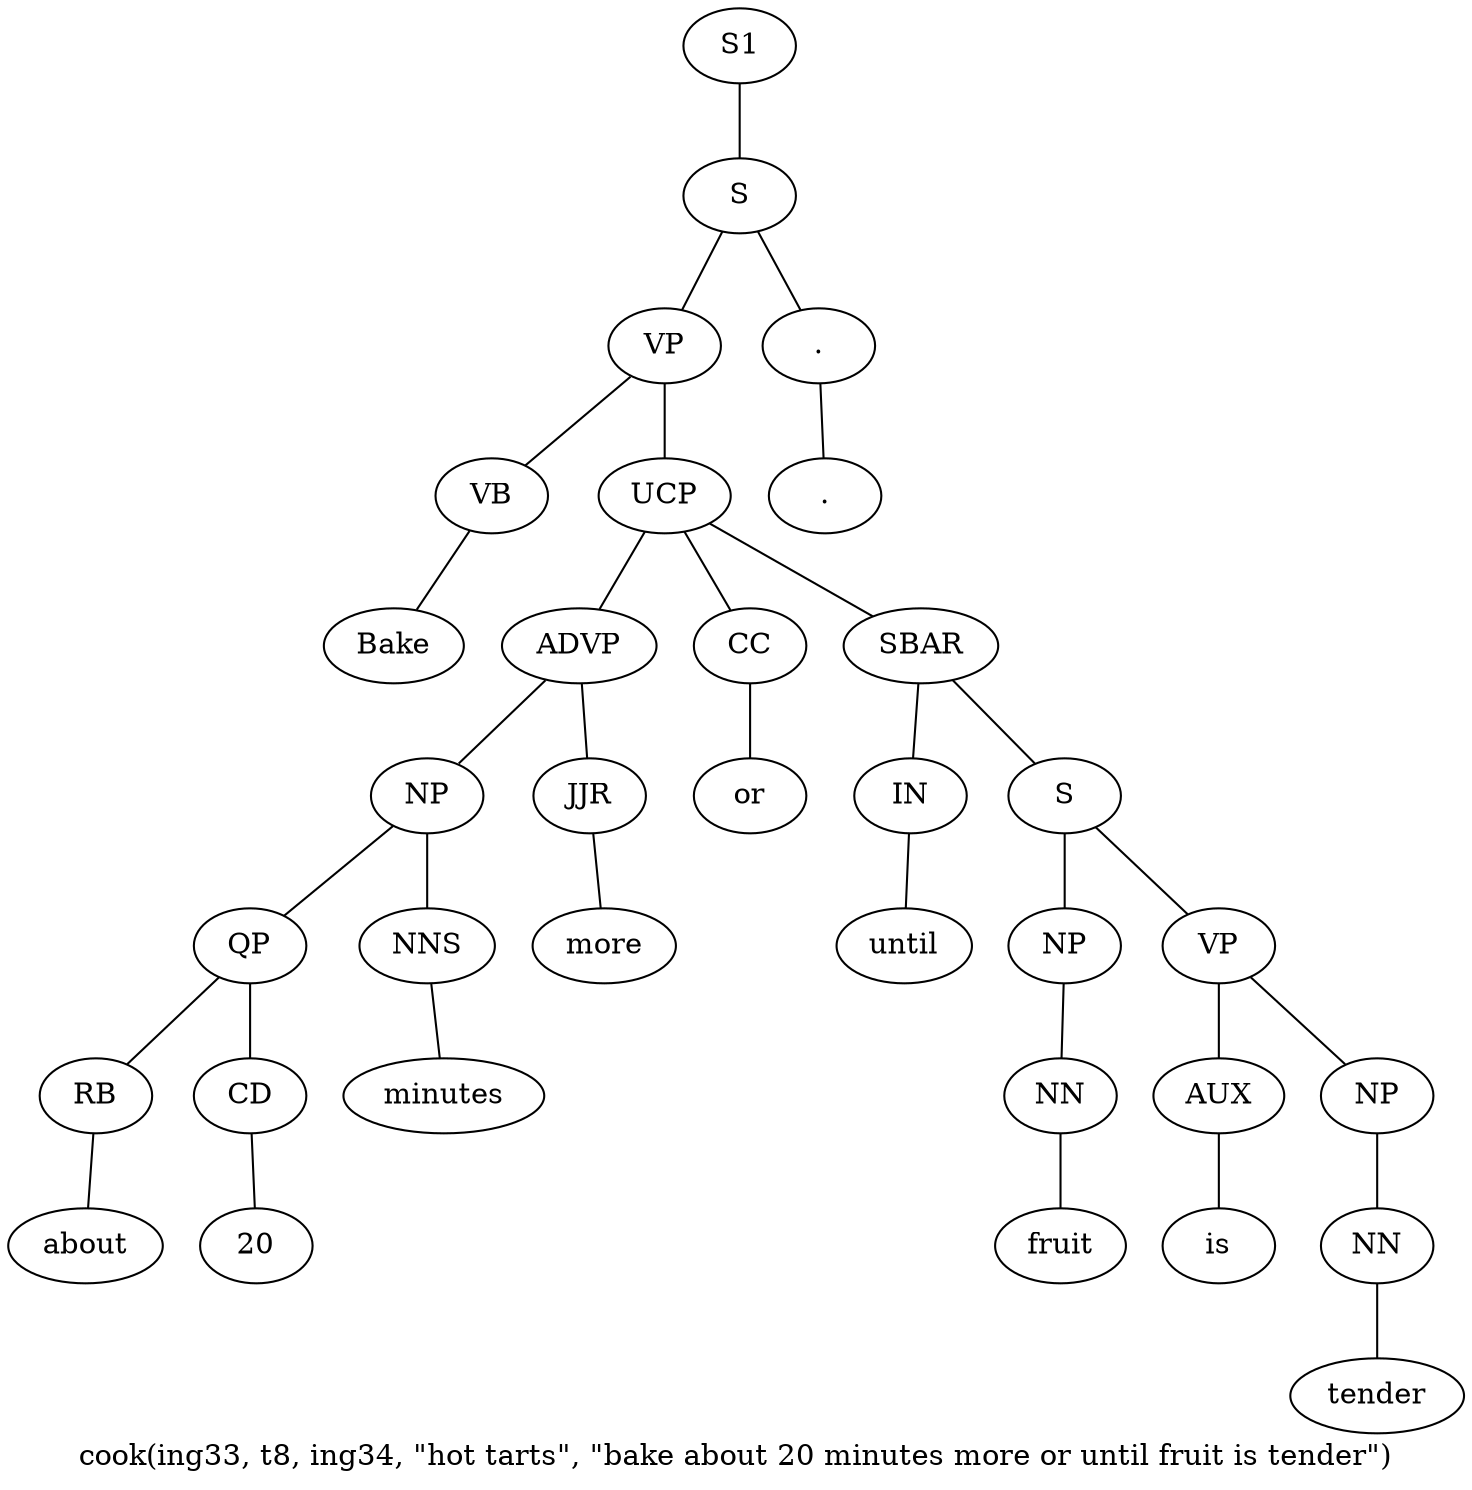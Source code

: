 graph SyntaxGraph {
	label = "cook(ing33, t8, ing34, \"hot tarts\", \"bake about 20 minutes more or until fruit is tender\")";
	Node0 [label="S1"];
	Node1 [label="S"];
	Node2 [label="VP"];
	Node3 [label="VB"];
	Node4 [label="Bake"];
	Node5 [label="UCP"];
	Node6 [label="ADVP"];
	Node7 [label="NP"];
	Node8 [label="QP"];
	Node9 [label="RB"];
	Node10 [label="about"];
	Node11 [label="CD"];
	Node12 [label="20"];
	Node13 [label="NNS"];
	Node14 [label="minutes"];
	Node15 [label="JJR"];
	Node16 [label="more"];
	Node17 [label="CC"];
	Node18 [label="or"];
	Node19 [label="SBAR"];
	Node20 [label="IN"];
	Node21 [label="until"];
	Node22 [label="S"];
	Node23 [label="NP"];
	Node24 [label="NN"];
	Node25 [label="fruit"];
	Node26 [label="VP"];
	Node27 [label="AUX"];
	Node28 [label="is"];
	Node29 [label="NP"];
	Node30 [label="NN"];
	Node31 [label="tender"];
	Node32 [label="."];
	Node33 [label="."];

	Node0 -- Node1;
	Node1 -- Node2;
	Node1 -- Node32;
	Node2 -- Node3;
	Node2 -- Node5;
	Node3 -- Node4;
	Node5 -- Node6;
	Node5 -- Node17;
	Node5 -- Node19;
	Node6 -- Node7;
	Node6 -- Node15;
	Node7 -- Node8;
	Node7 -- Node13;
	Node8 -- Node9;
	Node8 -- Node11;
	Node9 -- Node10;
	Node11 -- Node12;
	Node13 -- Node14;
	Node15 -- Node16;
	Node17 -- Node18;
	Node19 -- Node20;
	Node19 -- Node22;
	Node20 -- Node21;
	Node22 -- Node23;
	Node22 -- Node26;
	Node23 -- Node24;
	Node24 -- Node25;
	Node26 -- Node27;
	Node26 -- Node29;
	Node27 -- Node28;
	Node29 -- Node30;
	Node30 -- Node31;
	Node32 -- Node33;
}